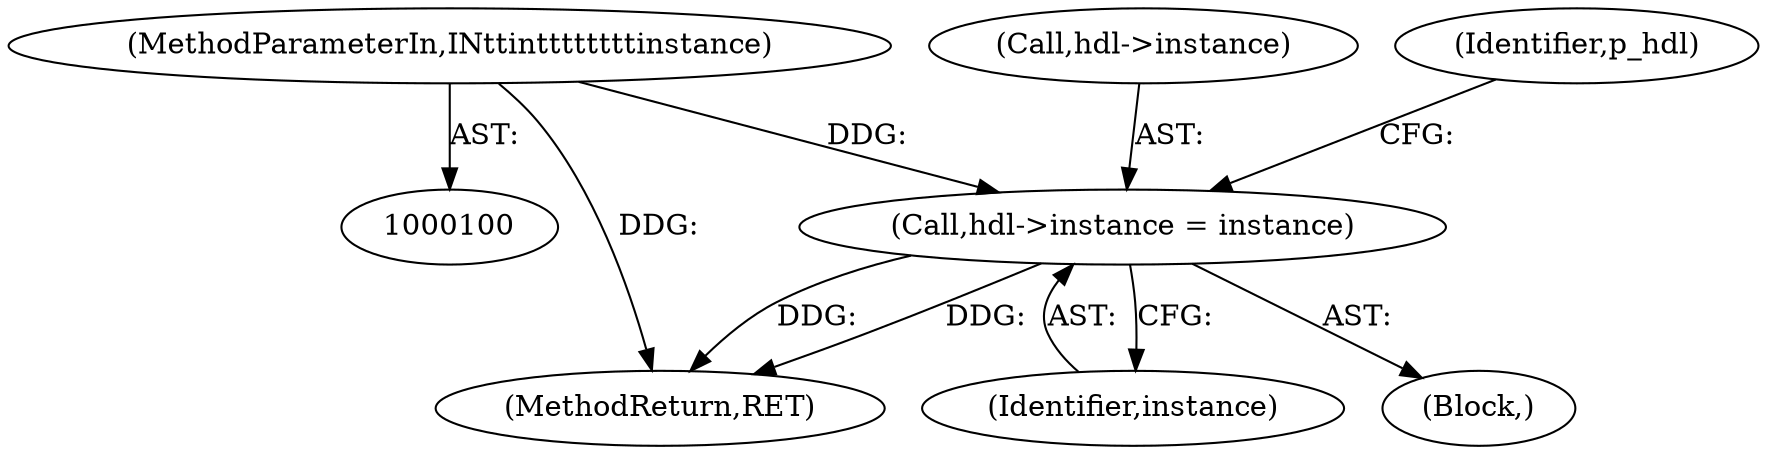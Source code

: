 digraph "0_opa-ff_c5759e7b76f5bf844be6c6641cc1b356bbc83869_2@pointer" {
"1000125" [label="(Call,hdl->instance = instance)"];
"1000102" [label="(MethodParameterIn,IN\t\tint\t\t\t\t\t\t\tinstance)"];
"1000102" [label="(MethodParameterIn,IN\t\tint\t\t\t\t\t\t\tinstance)"];
"1000129" [label="(Identifier,instance)"];
"1000126" [label="(Call,hdl->instance)"];
"1000190" [label="(MethodReturn,RET)"];
"1000125" [label="(Call,hdl->instance = instance)"];
"1000132" [label="(Identifier,p_hdl)"];
"1000105" [label="(Block,)"];
"1000125" -> "1000105"  [label="AST: "];
"1000125" -> "1000129"  [label="CFG: "];
"1000126" -> "1000125"  [label="AST: "];
"1000129" -> "1000125"  [label="AST: "];
"1000132" -> "1000125"  [label="CFG: "];
"1000125" -> "1000190"  [label="DDG: "];
"1000125" -> "1000190"  [label="DDG: "];
"1000102" -> "1000125"  [label="DDG: "];
"1000102" -> "1000100"  [label="AST: "];
"1000102" -> "1000190"  [label="DDG: "];
}
